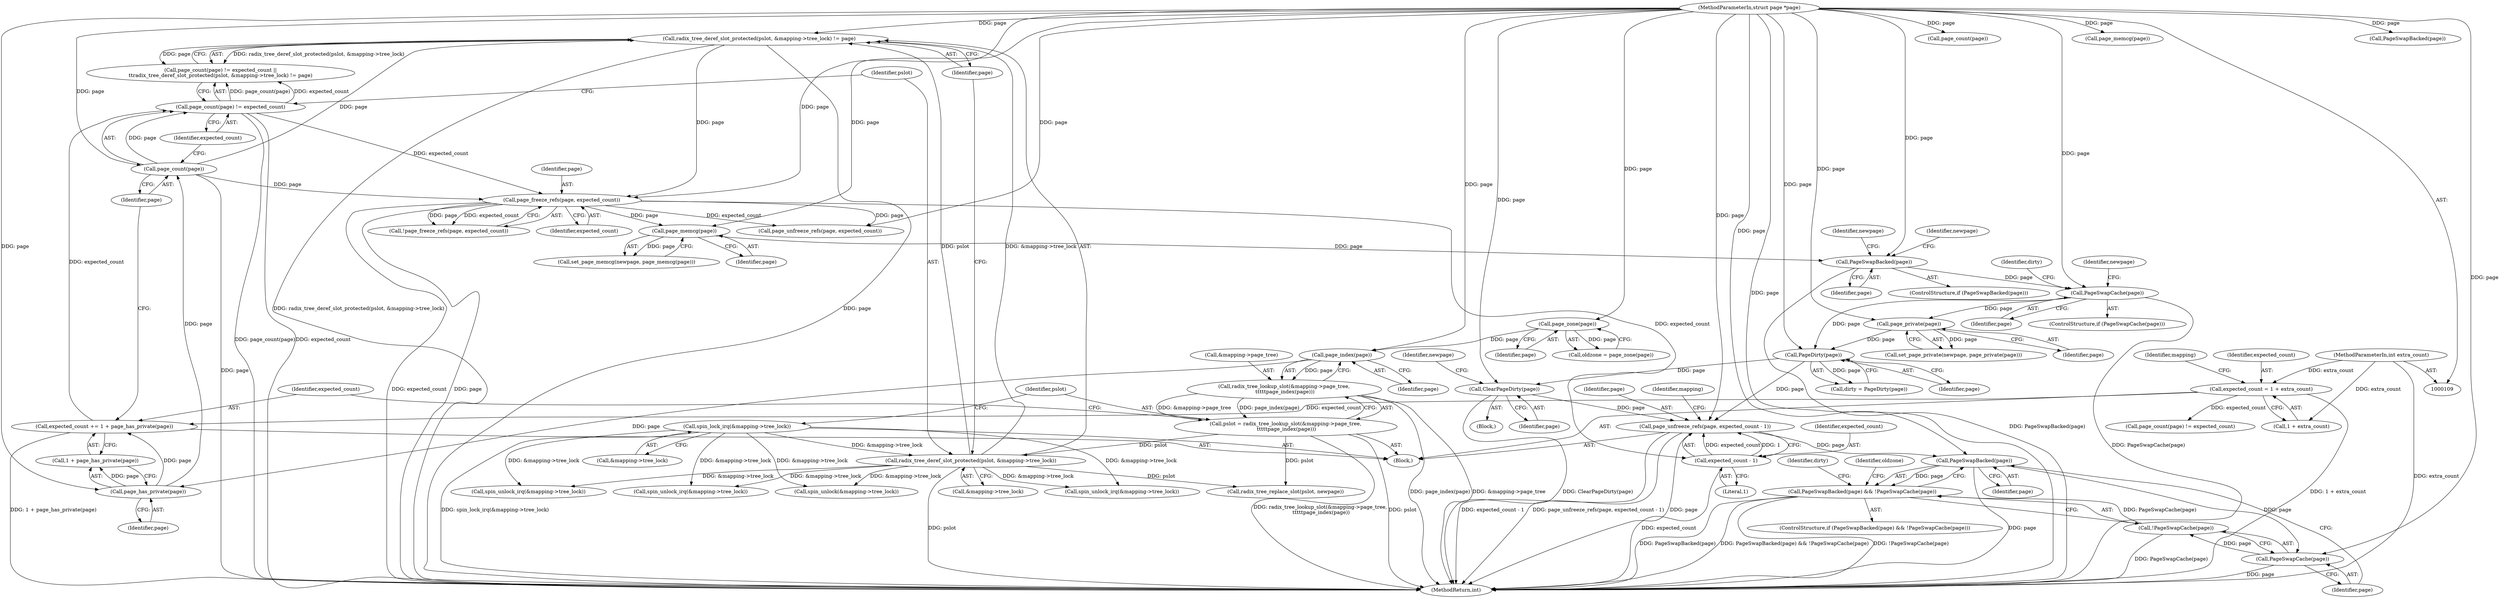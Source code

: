 digraph "0_linux_42cb14b110a5698ccf26ce59c4441722605a3743_0@API" {
"1000301" [label="(Call,page_unfreeze_refs(page, expected_count - 1))"];
"1000289" [label="(Call,PageDirty(page))"];
"1000285" [label="(Call,page_private(page))"];
"1000278" [label="(Call,PageSwapCache(page))"];
"1000271" [label="(Call,PageSwapBacked(page))"];
"1000254" [label="(Call,page_memcg(page))"];
"1000217" [label="(Call,page_freeze_refs(page, expected_count))"];
"1000198" [label="(Call,radix_tree_deref_slot_protected(pslot, &mapping->tree_lock) != page)"];
"1000199" [label="(Call,radix_tree_deref_slot_protected(pslot, &mapping->tree_lock))"];
"1000177" [label="(Call,pslot = radix_tree_lookup_slot(&mapping->page_tree,\n \t\t\t\t\tpage_index(page)))"];
"1000179" [label="(Call,radix_tree_lookup_slot(&mapping->page_tree,\n \t\t\t\t\tpage_index(page)))"];
"1000184" [label="(Call,page_index(page))"];
"1000166" [label="(Call,page_zone(page))"];
"1000112" [label="(MethodParameterIn,struct page *page)"];
"1000172" [label="(Call,spin_lock_irq(&mapping->tree_lock))"];
"1000195" [label="(Call,page_count(page))"];
"1000190" [label="(Call,page_has_private(page))"];
"1000194" [label="(Call,page_count(page) != expected_count)"];
"1000186" [label="(Call,expected_count += 1 + page_has_private(page))"];
"1000121" [label="(Call,expected_count = 1 + extra_count)"];
"1000115" [label="(MethodParameterIn,int extra_count)"];
"1000294" [label="(Call,ClearPageDirty(page))"];
"1000303" [label="(Call,expected_count - 1)"];
"1000324" [label="(Call,PageSwapBacked(page))"];
"1000323" [label="(Call,PageSwapBacked(page) && !PageSwapCache(page))"];
"1000327" [label="(Call,PageSwapCache(page))"];
"1000326" [label="(Call,!PageSwapCache(page))"];
"1000283" [label="(Call,set_page_private(newpage, page_private(page)))"];
"1000133" [label="(Call,page_count(page))"];
"1000177" [label="(Call,pslot = radix_tree_lookup_slot(&mapping->page_tree,\n \t\t\t\t\tpage_index(page)))"];
"1000241" [label="(Call,page_unfreeze_refs(page, expected_count))"];
"1000279" [label="(Identifier,page)"];
"1000277" [label="(ControlStructure,if (PageSwapCache(page)))"];
"1000252" [label="(Call,set_page_memcg(newpage, page_memcg(page)))"];
"1000166" [label="(Call,page_zone(page))"];
"1000187" [label="(Identifier,expected_count)"];
"1000272" [label="(Identifier,page)"];
"1000129" [label="(Identifier,mapping)"];
"1000201" [label="(Call,&mapping->tree_lock)"];
"1000302" [label="(Identifier,page)"];
"1000301" [label="(Call,page_unfreeze_refs(page, expected_count - 1))"];
"1000298" [label="(Call,radix_tree_replace_slot(pslot, newpage))"];
"1000180" [label="(Call,&mapping->page_tree)"];
"1000297" [label="(Identifier,newpage)"];
"1000132" [label="(Call,page_count(page) != expected_count)"];
"1000325" [label="(Identifier,page)"];
"1000188" [label="(Call,1 + page_has_private(page))"];
"1000172" [label="(Call,spin_lock_irq(&mapping->tree_lock))"];
"1000179" [label="(Call,radix_tree_lookup_slot(&mapping->page_tree,\n \t\t\t\t\tpage_index(page)))"];
"1000322" [label="(ControlStructure,if (PageSwapBacked(page) && !PageSwapCache(page)))"];
"1000270" [label="(ControlStructure,if (PageSwapBacked(page)))"];
"1000185" [label="(Identifier,page)"];
"1000199" [label="(Call,radix_tree_deref_slot_protected(pslot, &mapping->tree_lock))"];
"1000116" [label="(Block,)"];
"1000173" [label="(Call,&mapping->tree_lock)"];
"1000194" [label="(Call,page_count(page) != expected_count)"];
"1000324" [label="(Call,PageSwapBacked(page))"];
"1000123" [label="(Call,1 + extra_count)"];
"1000286" [label="(Identifier,page)"];
"1000115" [label="(MethodParameterIn,int extra_count)"];
"1000198" [label="(Call,radix_tree_deref_slot_protected(pslot, &mapping->tree_lock) != page)"];
"1000191" [label="(Identifier,page)"];
"1000217" [label="(Call,page_freeze_refs(page, expected_count))"];
"1000327" [label="(Call,PageSwapCache(page))"];
"1000306" [label="(Call,spin_unlock(&mapping->tree_lock))"];
"1000323" [label="(Call,PageSwapBacked(page) && !PageSwapCache(page))"];
"1000326" [label="(Call,!PageSwapCache(page))"];
"1000282" [label="(Identifier,newpage)"];
"1000303" [label="(Call,expected_count - 1)"];
"1000287" [label="(Call,dirty = PageDirty(page))"];
"1000305" [label="(Literal,1)"];
"1000216" [label="(Call,!page_freeze_refs(page, expected_count))"];
"1000190" [label="(Call,page_has_private(page))"];
"1000254" [label="(Call,page_memcg(page))"];
"1000285" [label="(Call,page_private(page))"];
"1000141" [label="(Call,page_memcg(page))"];
"1000200" [label="(Identifier,pslot)"];
"1000186" [label="(Call,expected_count += 1 + page_has_private(page))"];
"1000184" [label="(Call,page_index(page))"];
"1000309" [label="(Identifier,mapping)"];
"1000195" [label="(Call,page_count(page))"];
"1000197" [label="(Identifier,expected_count)"];
"1000244" [label="(Call,spin_unlock_irq(&mapping->tree_lock))"];
"1000351" [label="(MethodReturn,int)"];
"1000112" [label="(MethodParameterIn,struct page *page)"];
"1000290" [label="(Identifier,page)"];
"1000121" [label="(Call,expected_count = 1 + extra_count)"];
"1000158" [label="(Call,PageSwapBacked(page))"];
"1000196" [label="(Identifier,page)"];
"1000271" [label="(Call,PageSwapBacked(page))"];
"1000293" [label="(Block,)"];
"1000304" [label="(Identifier,expected_count)"];
"1000122" [label="(Identifier,expected_count)"];
"1000193" [label="(Call,page_count(page) != expected_count ||\n\t\tradix_tree_deref_slot_protected(pslot, &mapping->tree_lock) != page)"];
"1000207" [label="(Call,spin_unlock_irq(&mapping->tree_lock))"];
"1000276" [label="(Identifier,newpage)"];
"1000255" [label="(Identifier,page)"];
"1000294" [label="(Call,ClearPageDirty(page))"];
"1000288" [label="(Identifier,dirty)"];
"1000338" [label="(Identifier,dirty)"];
"1000289" [label="(Call,PageDirty(page))"];
"1000218" [label="(Identifier,page)"];
"1000295" [label="(Identifier,page)"];
"1000164" [label="(Call,oldzone = page_zone(page))"];
"1000219" [label="(Identifier,expected_count)"];
"1000178" [label="(Identifier,pslot)"];
"1000205" [label="(Identifier,page)"];
"1000328" [label="(Identifier,page)"];
"1000221" [label="(Call,spin_unlock_irq(&mapping->tree_lock))"];
"1000331" [label="(Identifier,oldzone)"];
"1000278" [label="(Call,PageSwapCache(page))"];
"1000167" [label="(Identifier,page)"];
"1000274" [label="(Identifier,newpage)"];
"1000301" -> "1000116"  [label="AST: "];
"1000301" -> "1000303"  [label="CFG: "];
"1000302" -> "1000301"  [label="AST: "];
"1000303" -> "1000301"  [label="AST: "];
"1000309" -> "1000301"  [label="CFG: "];
"1000301" -> "1000351"  [label="DDG: expected_count - 1"];
"1000301" -> "1000351"  [label="DDG: page_unfreeze_refs(page, expected_count - 1)"];
"1000301" -> "1000351"  [label="DDG: page"];
"1000289" -> "1000301"  [label="DDG: page"];
"1000294" -> "1000301"  [label="DDG: page"];
"1000112" -> "1000301"  [label="DDG: page"];
"1000303" -> "1000301"  [label="DDG: expected_count"];
"1000303" -> "1000301"  [label="DDG: 1"];
"1000301" -> "1000324"  [label="DDG: page"];
"1000289" -> "1000287"  [label="AST: "];
"1000289" -> "1000290"  [label="CFG: "];
"1000290" -> "1000289"  [label="AST: "];
"1000287" -> "1000289"  [label="CFG: "];
"1000289" -> "1000287"  [label="DDG: page"];
"1000285" -> "1000289"  [label="DDG: page"];
"1000278" -> "1000289"  [label="DDG: page"];
"1000112" -> "1000289"  [label="DDG: page"];
"1000289" -> "1000294"  [label="DDG: page"];
"1000285" -> "1000283"  [label="AST: "];
"1000285" -> "1000286"  [label="CFG: "];
"1000286" -> "1000285"  [label="AST: "];
"1000283" -> "1000285"  [label="CFG: "];
"1000285" -> "1000283"  [label="DDG: page"];
"1000278" -> "1000285"  [label="DDG: page"];
"1000112" -> "1000285"  [label="DDG: page"];
"1000278" -> "1000277"  [label="AST: "];
"1000278" -> "1000279"  [label="CFG: "];
"1000279" -> "1000278"  [label="AST: "];
"1000282" -> "1000278"  [label="CFG: "];
"1000288" -> "1000278"  [label="CFG: "];
"1000278" -> "1000351"  [label="DDG: PageSwapCache(page)"];
"1000271" -> "1000278"  [label="DDG: page"];
"1000112" -> "1000278"  [label="DDG: page"];
"1000271" -> "1000270"  [label="AST: "];
"1000271" -> "1000272"  [label="CFG: "];
"1000272" -> "1000271"  [label="AST: "];
"1000274" -> "1000271"  [label="CFG: "];
"1000276" -> "1000271"  [label="CFG: "];
"1000271" -> "1000351"  [label="DDG: PageSwapBacked(page)"];
"1000254" -> "1000271"  [label="DDG: page"];
"1000112" -> "1000271"  [label="DDG: page"];
"1000254" -> "1000252"  [label="AST: "];
"1000254" -> "1000255"  [label="CFG: "];
"1000255" -> "1000254"  [label="AST: "];
"1000252" -> "1000254"  [label="CFG: "];
"1000254" -> "1000252"  [label="DDG: page"];
"1000217" -> "1000254"  [label="DDG: page"];
"1000112" -> "1000254"  [label="DDG: page"];
"1000217" -> "1000216"  [label="AST: "];
"1000217" -> "1000219"  [label="CFG: "];
"1000218" -> "1000217"  [label="AST: "];
"1000219" -> "1000217"  [label="AST: "];
"1000216" -> "1000217"  [label="CFG: "];
"1000217" -> "1000351"  [label="DDG: expected_count"];
"1000217" -> "1000351"  [label="DDG: page"];
"1000217" -> "1000216"  [label="DDG: page"];
"1000217" -> "1000216"  [label="DDG: expected_count"];
"1000198" -> "1000217"  [label="DDG: page"];
"1000195" -> "1000217"  [label="DDG: page"];
"1000112" -> "1000217"  [label="DDG: page"];
"1000194" -> "1000217"  [label="DDG: expected_count"];
"1000217" -> "1000241"  [label="DDG: page"];
"1000217" -> "1000241"  [label="DDG: expected_count"];
"1000217" -> "1000303"  [label="DDG: expected_count"];
"1000198" -> "1000193"  [label="AST: "];
"1000198" -> "1000205"  [label="CFG: "];
"1000199" -> "1000198"  [label="AST: "];
"1000205" -> "1000198"  [label="AST: "];
"1000193" -> "1000198"  [label="CFG: "];
"1000198" -> "1000351"  [label="DDG: radix_tree_deref_slot_protected(pslot, &mapping->tree_lock)"];
"1000198" -> "1000351"  [label="DDG: page"];
"1000198" -> "1000193"  [label="DDG: radix_tree_deref_slot_protected(pslot, &mapping->tree_lock)"];
"1000198" -> "1000193"  [label="DDG: page"];
"1000199" -> "1000198"  [label="DDG: pslot"];
"1000199" -> "1000198"  [label="DDG: &mapping->tree_lock"];
"1000195" -> "1000198"  [label="DDG: page"];
"1000112" -> "1000198"  [label="DDG: page"];
"1000199" -> "1000201"  [label="CFG: "];
"1000200" -> "1000199"  [label="AST: "];
"1000201" -> "1000199"  [label="AST: "];
"1000205" -> "1000199"  [label="CFG: "];
"1000199" -> "1000351"  [label="DDG: pslot"];
"1000177" -> "1000199"  [label="DDG: pslot"];
"1000172" -> "1000199"  [label="DDG: &mapping->tree_lock"];
"1000199" -> "1000207"  [label="DDG: &mapping->tree_lock"];
"1000199" -> "1000221"  [label="DDG: &mapping->tree_lock"];
"1000199" -> "1000244"  [label="DDG: &mapping->tree_lock"];
"1000199" -> "1000298"  [label="DDG: pslot"];
"1000199" -> "1000306"  [label="DDG: &mapping->tree_lock"];
"1000177" -> "1000116"  [label="AST: "];
"1000177" -> "1000179"  [label="CFG: "];
"1000178" -> "1000177"  [label="AST: "];
"1000179" -> "1000177"  [label="AST: "];
"1000187" -> "1000177"  [label="CFG: "];
"1000177" -> "1000351"  [label="DDG: pslot"];
"1000177" -> "1000351"  [label="DDG: radix_tree_lookup_slot(&mapping->page_tree,\n \t\t\t\t\tpage_index(page))"];
"1000179" -> "1000177"  [label="DDG: &mapping->page_tree"];
"1000179" -> "1000177"  [label="DDG: page_index(page)"];
"1000177" -> "1000298"  [label="DDG: pslot"];
"1000179" -> "1000184"  [label="CFG: "];
"1000180" -> "1000179"  [label="AST: "];
"1000184" -> "1000179"  [label="AST: "];
"1000179" -> "1000351"  [label="DDG: page_index(page)"];
"1000179" -> "1000351"  [label="DDG: &mapping->page_tree"];
"1000184" -> "1000179"  [label="DDG: page"];
"1000184" -> "1000185"  [label="CFG: "];
"1000185" -> "1000184"  [label="AST: "];
"1000166" -> "1000184"  [label="DDG: page"];
"1000112" -> "1000184"  [label="DDG: page"];
"1000184" -> "1000190"  [label="DDG: page"];
"1000166" -> "1000164"  [label="AST: "];
"1000166" -> "1000167"  [label="CFG: "];
"1000167" -> "1000166"  [label="AST: "];
"1000164" -> "1000166"  [label="CFG: "];
"1000166" -> "1000164"  [label="DDG: page"];
"1000112" -> "1000166"  [label="DDG: page"];
"1000112" -> "1000109"  [label="AST: "];
"1000112" -> "1000351"  [label="DDG: page"];
"1000112" -> "1000133"  [label="DDG: page"];
"1000112" -> "1000141"  [label="DDG: page"];
"1000112" -> "1000158"  [label="DDG: page"];
"1000112" -> "1000190"  [label="DDG: page"];
"1000112" -> "1000195"  [label="DDG: page"];
"1000112" -> "1000241"  [label="DDG: page"];
"1000112" -> "1000294"  [label="DDG: page"];
"1000112" -> "1000324"  [label="DDG: page"];
"1000112" -> "1000327"  [label="DDG: page"];
"1000172" -> "1000116"  [label="AST: "];
"1000172" -> "1000173"  [label="CFG: "];
"1000173" -> "1000172"  [label="AST: "];
"1000178" -> "1000172"  [label="CFG: "];
"1000172" -> "1000351"  [label="DDG: spin_lock_irq(&mapping->tree_lock)"];
"1000172" -> "1000207"  [label="DDG: &mapping->tree_lock"];
"1000172" -> "1000221"  [label="DDG: &mapping->tree_lock"];
"1000172" -> "1000244"  [label="DDG: &mapping->tree_lock"];
"1000172" -> "1000306"  [label="DDG: &mapping->tree_lock"];
"1000195" -> "1000194"  [label="AST: "];
"1000195" -> "1000196"  [label="CFG: "];
"1000196" -> "1000195"  [label="AST: "];
"1000197" -> "1000195"  [label="CFG: "];
"1000195" -> "1000351"  [label="DDG: page"];
"1000195" -> "1000194"  [label="DDG: page"];
"1000190" -> "1000195"  [label="DDG: page"];
"1000190" -> "1000188"  [label="AST: "];
"1000190" -> "1000191"  [label="CFG: "];
"1000191" -> "1000190"  [label="AST: "];
"1000188" -> "1000190"  [label="CFG: "];
"1000190" -> "1000186"  [label="DDG: page"];
"1000190" -> "1000188"  [label="DDG: page"];
"1000194" -> "1000193"  [label="AST: "];
"1000194" -> "1000197"  [label="CFG: "];
"1000197" -> "1000194"  [label="AST: "];
"1000200" -> "1000194"  [label="CFG: "];
"1000193" -> "1000194"  [label="CFG: "];
"1000194" -> "1000351"  [label="DDG: page_count(page)"];
"1000194" -> "1000351"  [label="DDG: expected_count"];
"1000194" -> "1000193"  [label="DDG: page_count(page)"];
"1000194" -> "1000193"  [label="DDG: expected_count"];
"1000186" -> "1000194"  [label="DDG: expected_count"];
"1000186" -> "1000116"  [label="AST: "];
"1000186" -> "1000188"  [label="CFG: "];
"1000187" -> "1000186"  [label="AST: "];
"1000188" -> "1000186"  [label="AST: "];
"1000196" -> "1000186"  [label="CFG: "];
"1000186" -> "1000351"  [label="DDG: 1 + page_has_private(page)"];
"1000121" -> "1000186"  [label="DDG: expected_count"];
"1000121" -> "1000116"  [label="AST: "];
"1000121" -> "1000123"  [label="CFG: "];
"1000122" -> "1000121"  [label="AST: "];
"1000123" -> "1000121"  [label="AST: "];
"1000129" -> "1000121"  [label="CFG: "];
"1000121" -> "1000351"  [label="DDG: 1 + extra_count"];
"1000115" -> "1000121"  [label="DDG: extra_count"];
"1000121" -> "1000132"  [label="DDG: expected_count"];
"1000115" -> "1000109"  [label="AST: "];
"1000115" -> "1000351"  [label="DDG: extra_count"];
"1000115" -> "1000123"  [label="DDG: extra_count"];
"1000294" -> "1000293"  [label="AST: "];
"1000294" -> "1000295"  [label="CFG: "];
"1000295" -> "1000294"  [label="AST: "];
"1000297" -> "1000294"  [label="CFG: "];
"1000294" -> "1000351"  [label="DDG: ClearPageDirty(page)"];
"1000303" -> "1000305"  [label="CFG: "];
"1000304" -> "1000303"  [label="AST: "];
"1000305" -> "1000303"  [label="AST: "];
"1000303" -> "1000351"  [label="DDG: expected_count"];
"1000324" -> "1000323"  [label="AST: "];
"1000324" -> "1000325"  [label="CFG: "];
"1000325" -> "1000324"  [label="AST: "];
"1000328" -> "1000324"  [label="CFG: "];
"1000323" -> "1000324"  [label="CFG: "];
"1000324" -> "1000351"  [label="DDG: page"];
"1000324" -> "1000323"  [label="DDG: page"];
"1000324" -> "1000327"  [label="DDG: page"];
"1000323" -> "1000322"  [label="AST: "];
"1000323" -> "1000326"  [label="CFG: "];
"1000326" -> "1000323"  [label="AST: "];
"1000331" -> "1000323"  [label="CFG: "];
"1000338" -> "1000323"  [label="CFG: "];
"1000323" -> "1000351"  [label="DDG: !PageSwapCache(page)"];
"1000323" -> "1000351"  [label="DDG: PageSwapBacked(page)"];
"1000323" -> "1000351"  [label="DDG: PageSwapBacked(page) && !PageSwapCache(page)"];
"1000326" -> "1000323"  [label="DDG: PageSwapCache(page)"];
"1000327" -> "1000326"  [label="AST: "];
"1000327" -> "1000328"  [label="CFG: "];
"1000328" -> "1000327"  [label="AST: "];
"1000326" -> "1000327"  [label="CFG: "];
"1000327" -> "1000351"  [label="DDG: page"];
"1000327" -> "1000326"  [label="DDG: page"];
"1000326" -> "1000351"  [label="DDG: PageSwapCache(page)"];
}
